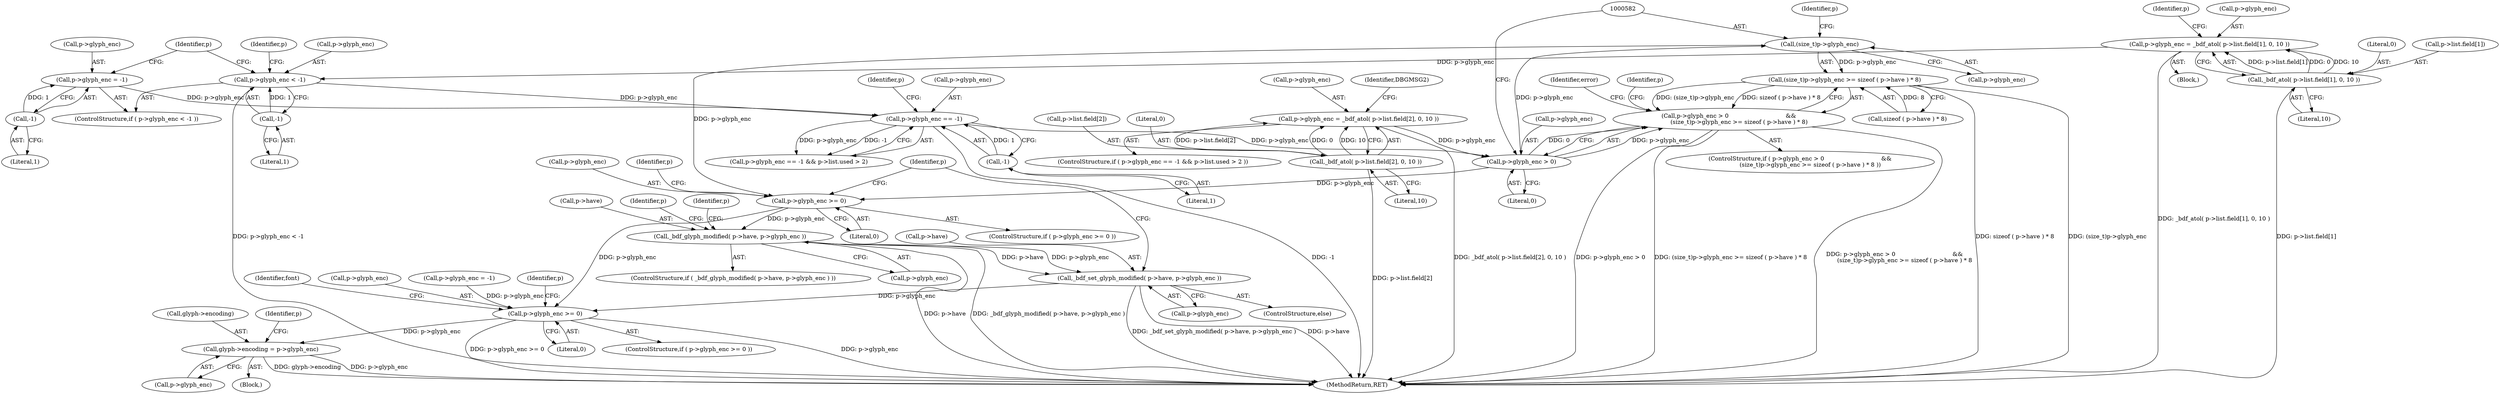 digraph "1_savannah_07bdb6e289c7954e2a533039dc93c1c136099d2d@del" {
"1000581" [label="(Call,(size_t)p->glyph_enc)"];
"1000575" [label="(Call,p->glyph_enc > 0)"];
"1000553" [label="(Call,p->glyph_enc = _bdf_atol( p->list.field[2], 0, 10 ))"];
"1000557" [label="(Call,_bdf_atol( p->list.field[2], 0, 10 ))"];
"1000540" [label="(Call,p->glyph_enc == -1)"];
"1000532" [label="(Call,p->glyph_enc = -1)"];
"1000536" [label="(Call,-1)"];
"1000526" [label="(Call,p->glyph_enc < -1)"];
"1000511" [label="(Call,p->glyph_enc = _bdf_atol( p->list.field[1], 0, 10 ))"];
"1000515" [label="(Call,_bdf_atol( p->list.field[1], 0, 10 ))"];
"1000530" [label="(Call,-1)"];
"1000544" [label="(Call,-1)"];
"1000580" [label="(Call,(size_t)p->glyph_enc >= sizeof ( p->have ) * 8)"];
"1000574" [label="(Call,p->glyph_enc > 0                               &&\n           (size_t)p->glyph_enc >= sizeof ( p->have ) * 8)"];
"1000597" [label="(Call,p->glyph_enc >= 0)"];
"1000604" [label="(Call,_bdf_glyph_modified( p->have, p->glyph_enc ))"];
"1000624" [label="(Call,_bdf_set_glyph_modified( p->have, p->glyph_enc ))"];
"1000632" [label="(Call,p->glyph_enc >= 0)"];
"1000683" [label="(Call,glyph->encoding = p->glyph_enc)"];
"1000603" [label="(ControlStructure,if ( _bdf_glyph_modified( p->have, p->glyph_enc ) ))"];
"1000701" [label="(Identifier,p)"];
"1000527" [label="(Call,p->glyph_enc)"];
"1000534" [label="(Identifier,p)"];
"1000545" [label="(Literal,1)"];
"1000586" [label="(Call,sizeof ( p->have ) * 8)"];
"1000523" [label="(Literal,0)"];
"1000589" [label="(Identifier,p)"];
"1000684" [label="(Call,glyph->encoding)"];
"1000553" [label="(Call,p->glyph_enc = _bdf_atol( p->list.field[2], 0, 10 ))"];
"1000554" [label="(Call,p->glyph_enc)"];
"1000597" [label="(Call,p->glyph_enc >= 0)"];
"1000542" [label="(Identifier,p)"];
"1000692" [label="(Identifier,p)"];
"1000576" [label="(Call,p->glyph_enc)"];
"1000530" [label="(Call,-1)"];
"1000596" [label="(ControlStructure,if ( p->glyph_enc >= 0 ))"];
"1000580" [label="(Call,(size_t)p->glyph_enc >= sizeof ( p->have ) * 8)"];
"1000625" [label="(Call,p->have)"];
"1000525" [label="(ControlStructure,if ( p->glyph_enc < -1 ))"];
"1000573" [label="(ControlStructure,if ( p->glyph_enc > 0                               &&\n           (size_t)p->glyph_enc >= sizeof ( p->have ) * 8 ))"];
"1000581" [label="(Call,(size_t)p->glyph_enc)"];
"1000533" [label="(Call,p->glyph_enc)"];
"1000574" [label="(Call,p->glyph_enc > 0                               &&\n           (size_t)p->glyph_enc >= sizeof ( p->have ) * 8)"];
"1000531" [label="(Literal,1)"];
"1000539" [label="(Call,p->glyph_enc == -1 && p->list.used > 2)"];
"1000566" [label="(Literal,10)"];
"1000565" [label="(Literal,0)"];
"1000628" [label="(Call,p->glyph_enc)"];
"1000624" [label="(Call,_bdf_set_glyph_modified( p->have, p->glyph_enc ))"];
"1000579" [label="(Literal,0)"];
"1000641" [label="(Identifier,font)"];
"1000541" [label="(Call,p->glyph_enc)"];
"1000483" [label="(Block,)"];
"1000540" [label="(Call,p->glyph_enc == -1)"];
"1000558" [label="(Call,p->list.field[2])"];
"1000601" [label="(Literal,0)"];
"1000598" [label="(Call,p->glyph_enc)"];
"1000524" [label="(Literal,10)"];
"1000636" [label="(Literal,0)"];
"1000557" [label="(Call,_bdf_atol( p->list.field[2], 0, 10 ))"];
"1000512" [label="(Call,p->glyph_enc)"];
"1000633" [label="(Call,p->glyph_enc)"];
"1000594" [label="(Identifier,error)"];
"1000608" [label="(Call,p->glyph_enc)"];
"1000683" [label="(Call,glyph->encoding = p->glyph_enc)"];
"1000569" [label="(Identifier,DBGMSG2)"];
"1000583" [label="(Call,p->glyph_enc)"];
"1000634" [label="(Identifier,p)"];
"1000528" [label="(Identifier,p)"];
"1000637" [label="(Block,)"];
"1000511" [label="(Call,p->glyph_enc = _bdf_atol( p->list.field[1], 0, 10 ))"];
"1000516" [label="(Call,p->list.field[1])"];
"1000687" [label="(Call,p->glyph_enc)"];
"1000532" [label="(Call,p->glyph_enc = -1)"];
"1000632" [label="(Call,p->glyph_enc >= 0)"];
"1000604" [label="(Call,_bdf_glyph_modified( p->have, p->glyph_enc ))"];
"1000623" [label="(ControlStructure,else)"];
"1000631" [label="(ControlStructure,if ( p->glyph_enc >= 0 ))"];
"1001568" [label="(MethodReturn,RET)"];
"1000549" [label="(Identifier,p)"];
"1000537" [label="(Literal,1)"];
"1000515" [label="(Call,_bdf_atol( p->list.field[1], 0, 10 ))"];
"1000626" [label="(Identifier,p)"];
"1000612" [label="(Call,p->glyph_enc = -1)"];
"1000538" [label="(ControlStructure,if ( p->glyph_enc == -1 && p->list.used > 2 ))"];
"1000536" [label="(Call,-1)"];
"1000605" [label="(Call,p->have)"];
"1000575" [label="(Call,p->glyph_enc > 0)"];
"1000614" [label="(Identifier,p)"];
"1000606" [label="(Identifier,p)"];
"1000526" [label="(Call,p->glyph_enc < -1)"];
"1000599" [label="(Identifier,p)"];
"1000544" [label="(Call,-1)"];
"1000581" -> "1000580"  [label="AST: "];
"1000581" -> "1000583"  [label="CFG: "];
"1000582" -> "1000581"  [label="AST: "];
"1000583" -> "1000581"  [label="AST: "];
"1000589" -> "1000581"  [label="CFG: "];
"1000581" -> "1000580"  [label="DDG: p->glyph_enc"];
"1000575" -> "1000581"  [label="DDG: p->glyph_enc"];
"1000581" -> "1000597"  [label="DDG: p->glyph_enc"];
"1000575" -> "1000574"  [label="AST: "];
"1000575" -> "1000579"  [label="CFG: "];
"1000576" -> "1000575"  [label="AST: "];
"1000579" -> "1000575"  [label="AST: "];
"1000582" -> "1000575"  [label="CFG: "];
"1000574" -> "1000575"  [label="CFG: "];
"1000575" -> "1000574"  [label="DDG: p->glyph_enc"];
"1000575" -> "1000574"  [label="DDG: 0"];
"1000553" -> "1000575"  [label="DDG: p->glyph_enc"];
"1000540" -> "1000575"  [label="DDG: p->glyph_enc"];
"1000575" -> "1000597"  [label="DDG: p->glyph_enc"];
"1000553" -> "1000538"  [label="AST: "];
"1000553" -> "1000557"  [label="CFG: "];
"1000554" -> "1000553"  [label="AST: "];
"1000557" -> "1000553"  [label="AST: "];
"1000569" -> "1000553"  [label="CFG: "];
"1000553" -> "1001568"  [label="DDG: _bdf_atol( p->list.field[2], 0, 10 )"];
"1000557" -> "1000553"  [label="DDG: p->list.field[2]"];
"1000557" -> "1000553"  [label="DDG: 0"];
"1000557" -> "1000553"  [label="DDG: 10"];
"1000557" -> "1000566"  [label="CFG: "];
"1000558" -> "1000557"  [label="AST: "];
"1000565" -> "1000557"  [label="AST: "];
"1000566" -> "1000557"  [label="AST: "];
"1000557" -> "1001568"  [label="DDG: p->list.field[2]"];
"1000540" -> "1000539"  [label="AST: "];
"1000540" -> "1000544"  [label="CFG: "];
"1000541" -> "1000540"  [label="AST: "];
"1000544" -> "1000540"  [label="AST: "];
"1000549" -> "1000540"  [label="CFG: "];
"1000539" -> "1000540"  [label="CFG: "];
"1000540" -> "1001568"  [label="DDG: -1"];
"1000540" -> "1000539"  [label="DDG: p->glyph_enc"];
"1000540" -> "1000539"  [label="DDG: -1"];
"1000532" -> "1000540"  [label="DDG: p->glyph_enc"];
"1000526" -> "1000540"  [label="DDG: p->glyph_enc"];
"1000544" -> "1000540"  [label="DDG: 1"];
"1000532" -> "1000525"  [label="AST: "];
"1000532" -> "1000536"  [label="CFG: "];
"1000533" -> "1000532"  [label="AST: "];
"1000536" -> "1000532"  [label="AST: "];
"1000542" -> "1000532"  [label="CFG: "];
"1000536" -> "1000532"  [label="DDG: 1"];
"1000536" -> "1000537"  [label="CFG: "];
"1000537" -> "1000536"  [label="AST: "];
"1000526" -> "1000525"  [label="AST: "];
"1000526" -> "1000530"  [label="CFG: "];
"1000527" -> "1000526"  [label="AST: "];
"1000530" -> "1000526"  [label="AST: "];
"1000534" -> "1000526"  [label="CFG: "];
"1000542" -> "1000526"  [label="CFG: "];
"1000526" -> "1001568"  [label="DDG: p->glyph_enc < -1"];
"1000511" -> "1000526"  [label="DDG: p->glyph_enc"];
"1000530" -> "1000526"  [label="DDG: 1"];
"1000511" -> "1000483"  [label="AST: "];
"1000511" -> "1000515"  [label="CFG: "];
"1000512" -> "1000511"  [label="AST: "];
"1000515" -> "1000511"  [label="AST: "];
"1000528" -> "1000511"  [label="CFG: "];
"1000511" -> "1001568"  [label="DDG: _bdf_atol( p->list.field[1], 0, 10 )"];
"1000515" -> "1000511"  [label="DDG: p->list.field[1]"];
"1000515" -> "1000511"  [label="DDG: 0"];
"1000515" -> "1000511"  [label="DDG: 10"];
"1000515" -> "1000524"  [label="CFG: "];
"1000516" -> "1000515"  [label="AST: "];
"1000523" -> "1000515"  [label="AST: "];
"1000524" -> "1000515"  [label="AST: "];
"1000515" -> "1001568"  [label="DDG: p->list.field[1]"];
"1000530" -> "1000531"  [label="CFG: "];
"1000531" -> "1000530"  [label="AST: "];
"1000544" -> "1000545"  [label="CFG: "];
"1000545" -> "1000544"  [label="AST: "];
"1000580" -> "1000574"  [label="AST: "];
"1000580" -> "1000586"  [label="CFG: "];
"1000586" -> "1000580"  [label="AST: "];
"1000574" -> "1000580"  [label="CFG: "];
"1000580" -> "1001568"  [label="DDG: sizeof ( p->have ) * 8"];
"1000580" -> "1001568"  [label="DDG: (size_t)p->glyph_enc"];
"1000580" -> "1000574"  [label="DDG: (size_t)p->glyph_enc"];
"1000580" -> "1000574"  [label="DDG: sizeof ( p->have ) * 8"];
"1000586" -> "1000580"  [label="DDG: 8"];
"1000574" -> "1000573"  [label="AST: "];
"1000594" -> "1000574"  [label="CFG: "];
"1000599" -> "1000574"  [label="CFG: "];
"1000574" -> "1001568"  [label="DDG: p->glyph_enc > 0"];
"1000574" -> "1001568"  [label="DDG: (size_t)p->glyph_enc >= sizeof ( p->have ) * 8"];
"1000574" -> "1001568"  [label="DDG: p->glyph_enc > 0                               &&\n           (size_t)p->glyph_enc >= sizeof ( p->have ) * 8"];
"1000597" -> "1000596"  [label="AST: "];
"1000597" -> "1000601"  [label="CFG: "];
"1000598" -> "1000597"  [label="AST: "];
"1000601" -> "1000597"  [label="AST: "];
"1000606" -> "1000597"  [label="CFG: "];
"1000634" -> "1000597"  [label="CFG: "];
"1000597" -> "1000604"  [label="DDG: p->glyph_enc"];
"1000597" -> "1000632"  [label="DDG: p->glyph_enc"];
"1000604" -> "1000603"  [label="AST: "];
"1000604" -> "1000608"  [label="CFG: "];
"1000605" -> "1000604"  [label="AST: "];
"1000608" -> "1000604"  [label="AST: "];
"1000614" -> "1000604"  [label="CFG: "];
"1000626" -> "1000604"  [label="CFG: "];
"1000604" -> "1001568"  [label="DDG: _bdf_glyph_modified( p->have, p->glyph_enc )"];
"1000604" -> "1001568"  [label="DDG: p->have"];
"1000604" -> "1000624"  [label="DDG: p->have"];
"1000604" -> "1000624"  [label="DDG: p->glyph_enc"];
"1000624" -> "1000623"  [label="AST: "];
"1000624" -> "1000628"  [label="CFG: "];
"1000625" -> "1000624"  [label="AST: "];
"1000628" -> "1000624"  [label="AST: "];
"1000634" -> "1000624"  [label="CFG: "];
"1000624" -> "1001568"  [label="DDG: _bdf_set_glyph_modified( p->have, p->glyph_enc )"];
"1000624" -> "1001568"  [label="DDG: p->have"];
"1000624" -> "1000632"  [label="DDG: p->glyph_enc"];
"1000632" -> "1000631"  [label="AST: "];
"1000632" -> "1000636"  [label="CFG: "];
"1000633" -> "1000632"  [label="AST: "];
"1000636" -> "1000632"  [label="AST: "];
"1000641" -> "1000632"  [label="CFG: "];
"1000701" -> "1000632"  [label="CFG: "];
"1000632" -> "1001568"  [label="DDG: p->glyph_enc >= 0"];
"1000632" -> "1001568"  [label="DDG: p->glyph_enc"];
"1000612" -> "1000632"  [label="DDG: p->glyph_enc"];
"1000632" -> "1000683"  [label="DDG: p->glyph_enc"];
"1000683" -> "1000637"  [label="AST: "];
"1000683" -> "1000687"  [label="CFG: "];
"1000684" -> "1000683"  [label="AST: "];
"1000687" -> "1000683"  [label="AST: "];
"1000692" -> "1000683"  [label="CFG: "];
"1000683" -> "1001568"  [label="DDG: glyph->encoding"];
"1000683" -> "1001568"  [label="DDG: p->glyph_enc"];
}
